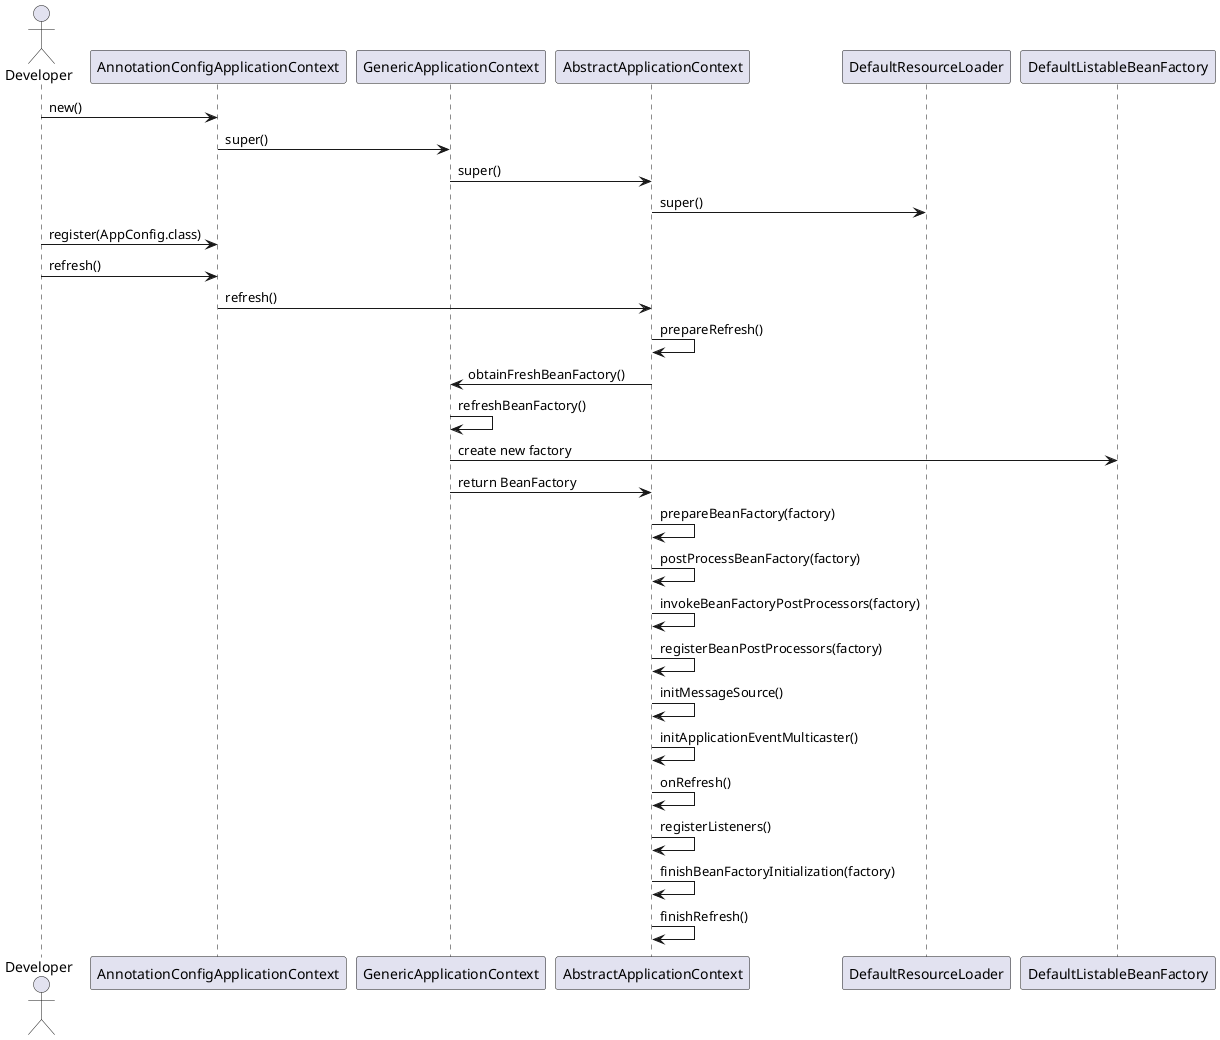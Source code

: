 @startuml
actor Developer

Developer -> AnnotationConfigApplicationContext : new()
AnnotationConfigApplicationContext -> GenericApplicationContext : super()
GenericApplicationContext -> AbstractApplicationContext : super()
AbstractApplicationContext -> DefaultResourceLoader : super()

Developer -> AnnotationConfigApplicationContext : register(AppConfig.class)
Developer -> AnnotationConfigApplicationContext : refresh()

AnnotationConfigApplicationContext -> AbstractApplicationContext : refresh()
AbstractApplicationContext -> AbstractApplicationContext : prepareRefresh()
AbstractApplicationContext -> GenericApplicationContext : obtainFreshBeanFactory()
GenericApplicationContext -> GenericApplicationContext : refreshBeanFactory()
GenericApplicationContext -> DefaultListableBeanFactory : create new factory
GenericApplicationContext -> AbstractApplicationContext : return BeanFactory

AbstractApplicationContext -> AbstractApplicationContext : prepareBeanFactory(factory)
AbstractApplicationContext -> AbstractApplicationContext : postProcessBeanFactory(factory)
AbstractApplicationContext -> AbstractApplicationContext : invokeBeanFactoryPostProcessors(factory)
AbstractApplicationContext -> AbstractApplicationContext : registerBeanPostProcessors(factory)
AbstractApplicationContext -> AbstractApplicationContext : initMessageSource()
AbstractApplicationContext -> AbstractApplicationContext : initApplicationEventMulticaster()
AbstractApplicationContext -> AbstractApplicationContext : onRefresh()
AbstractApplicationContext -> AbstractApplicationContext : registerListeners()
AbstractApplicationContext -> AbstractApplicationContext : finishBeanFactoryInitialization(factory)
AbstractApplicationContext -> AbstractApplicationContext : finishRefresh()
@enduml
